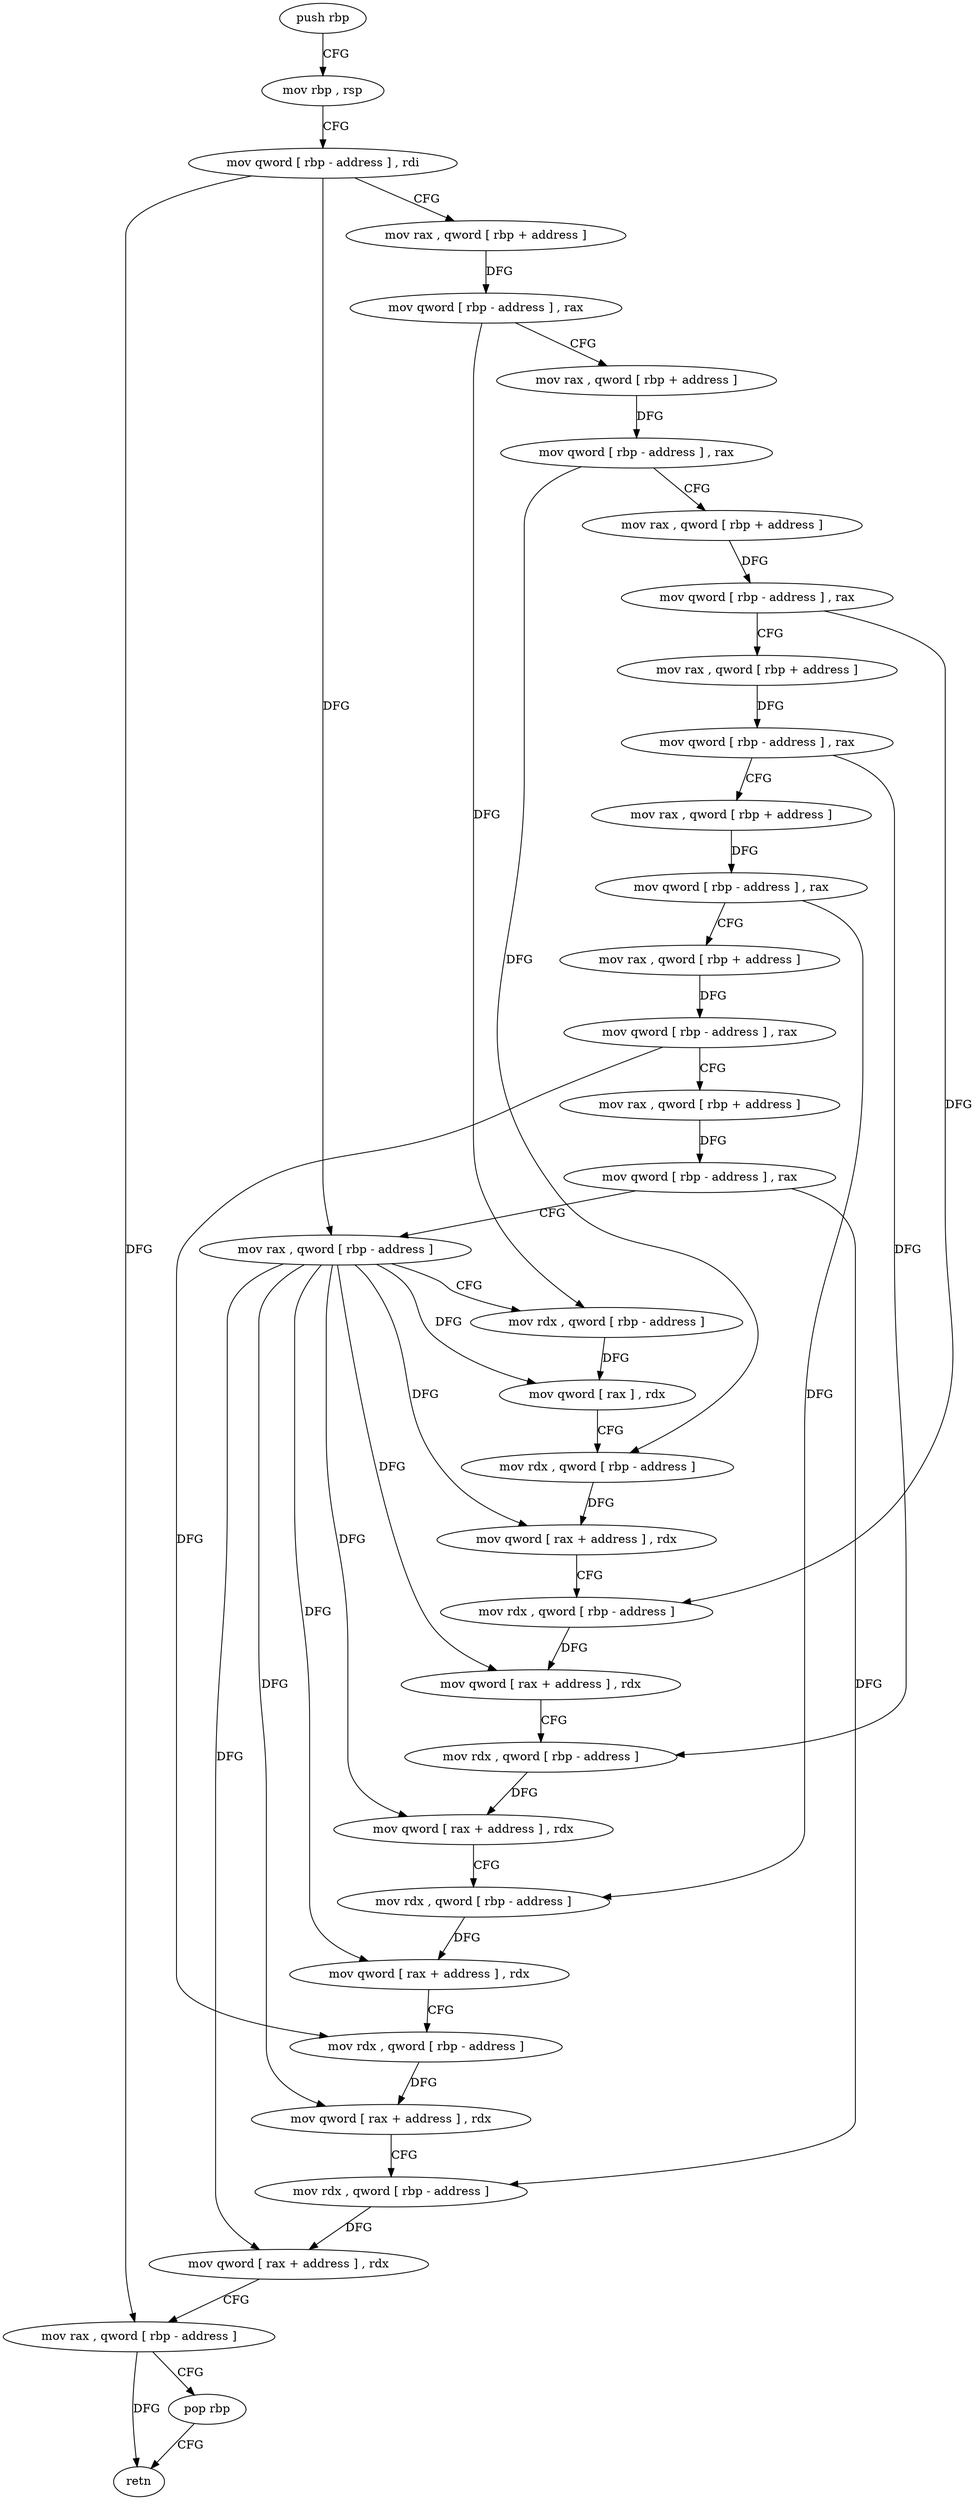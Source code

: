 digraph "func" {
"78963" [label = "push rbp" ]
"78964" [label = "mov rbp , rsp" ]
"78967" [label = "mov qword [ rbp - address ] , rdi" ]
"78971" [label = "mov rax , qword [ rbp + address ]" ]
"78975" [label = "mov qword [ rbp - address ] , rax" ]
"78979" [label = "mov rax , qword [ rbp + address ]" ]
"78983" [label = "mov qword [ rbp - address ] , rax" ]
"78987" [label = "mov rax , qword [ rbp + address ]" ]
"78991" [label = "mov qword [ rbp - address ] , rax" ]
"78995" [label = "mov rax , qword [ rbp + address ]" ]
"78999" [label = "mov qword [ rbp - address ] , rax" ]
"79003" [label = "mov rax , qword [ rbp + address ]" ]
"79007" [label = "mov qword [ rbp - address ] , rax" ]
"79011" [label = "mov rax , qword [ rbp + address ]" ]
"79015" [label = "mov qword [ rbp - address ] , rax" ]
"79019" [label = "mov rax , qword [ rbp + address ]" ]
"79023" [label = "mov qword [ rbp - address ] , rax" ]
"79027" [label = "mov rax , qword [ rbp - address ]" ]
"79031" [label = "mov rdx , qword [ rbp - address ]" ]
"79035" [label = "mov qword [ rax ] , rdx" ]
"79038" [label = "mov rdx , qword [ rbp - address ]" ]
"79042" [label = "mov qword [ rax + address ] , rdx" ]
"79046" [label = "mov rdx , qword [ rbp - address ]" ]
"79050" [label = "mov qword [ rax + address ] , rdx" ]
"79054" [label = "mov rdx , qword [ rbp - address ]" ]
"79058" [label = "mov qword [ rax + address ] , rdx" ]
"79062" [label = "mov rdx , qword [ rbp - address ]" ]
"79066" [label = "mov qword [ rax + address ] , rdx" ]
"79070" [label = "mov rdx , qword [ rbp - address ]" ]
"79074" [label = "mov qword [ rax + address ] , rdx" ]
"79078" [label = "mov rdx , qword [ rbp - address ]" ]
"79082" [label = "mov qword [ rax + address ] , rdx" ]
"79086" [label = "mov rax , qword [ rbp - address ]" ]
"79090" [label = "pop rbp" ]
"79091" [label = "retn" ]
"78963" -> "78964" [ label = "CFG" ]
"78964" -> "78967" [ label = "CFG" ]
"78967" -> "78971" [ label = "CFG" ]
"78967" -> "79027" [ label = "DFG" ]
"78967" -> "79086" [ label = "DFG" ]
"78971" -> "78975" [ label = "DFG" ]
"78975" -> "78979" [ label = "CFG" ]
"78975" -> "79031" [ label = "DFG" ]
"78979" -> "78983" [ label = "DFG" ]
"78983" -> "78987" [ label = "CFG" ]
"78983" -> "79038" [ label = "DFG" ]
"78987" -> "78991" [ label = "DFG" ]
"78991" -> "78995" [ label = "CFG" ]
"78991" -> "79046" [ label = "DFG" ]
"78995" -> "78999" [ label = "DFG" ]
"78999" -> "79003" [ label = "CFG" ]
"78999" -> "79054" [ label = "DFG" ]
"79003" -> "79007" [ label = "DFG" ]
"79007" -> "79011" [ label = "CFG" ]
"79007" -> "79062" [ label = "DFG" ]
"79011" -> "79015" [ label = "DFG" ]
"79015" -> "79019" [ label = "CFG" ]
"79015" -> "79070" [ label = "DFG" ]
"79019" -> "79023" [ label = "DFG" ]
"79023" -> "79027" [ label = "CFG" ]
"79023" -> "79078" [ label = "DFG" ]
"79027" -> "79031" [ label = "CFG" ]
"79027" -> "79035" [ label = "DFG" ]
"79027" -> "79042" [ label = "DFG" ]
"79027" -> "79050" [ label = "DFG" ]
"79027" -> "79058" [ label = "DFG" ]
"79027" -> "79066" [ label = "DFG" ]
"79027" -> "79074" [ label = "DFG" ]
"79027" -> "79082" [ label = "DFG" ]
"79031" -> "79035" [ label = "DFG" ]
"79035" -> "79038" [ label = "CFG" ]
"79038" -> "79042" [ label = "DFG" ]
"79042" -> "79046" [ label = "CFG" ]
"79046" -> "79050" [ label = "DFG" ]
"79050" -> "79054" [ label = "CFG" ]
"79054" -> "79058" [ label = "DFG" ]
"79058" -> "79062" [ label = "CFG" ]
"79062" -> "79066" [ label = "DFG" ]
"79066" -> "79070" [ label = "CFG" ]
"79070" -> "79074" [ label = "DFG" ]
"79074" -> "79078" [ label = "CFG" ]
"79078" -> "79082" [ label = "DFG" ]
"79082" -> "79086" [ label = "CFG" ]
"79086" -> "79090" [ label = "CFG" ]
"79086" -> "79091" [ label = "DFG" ]
"79090" -> "79091" [ label = "CFG" ]
}
